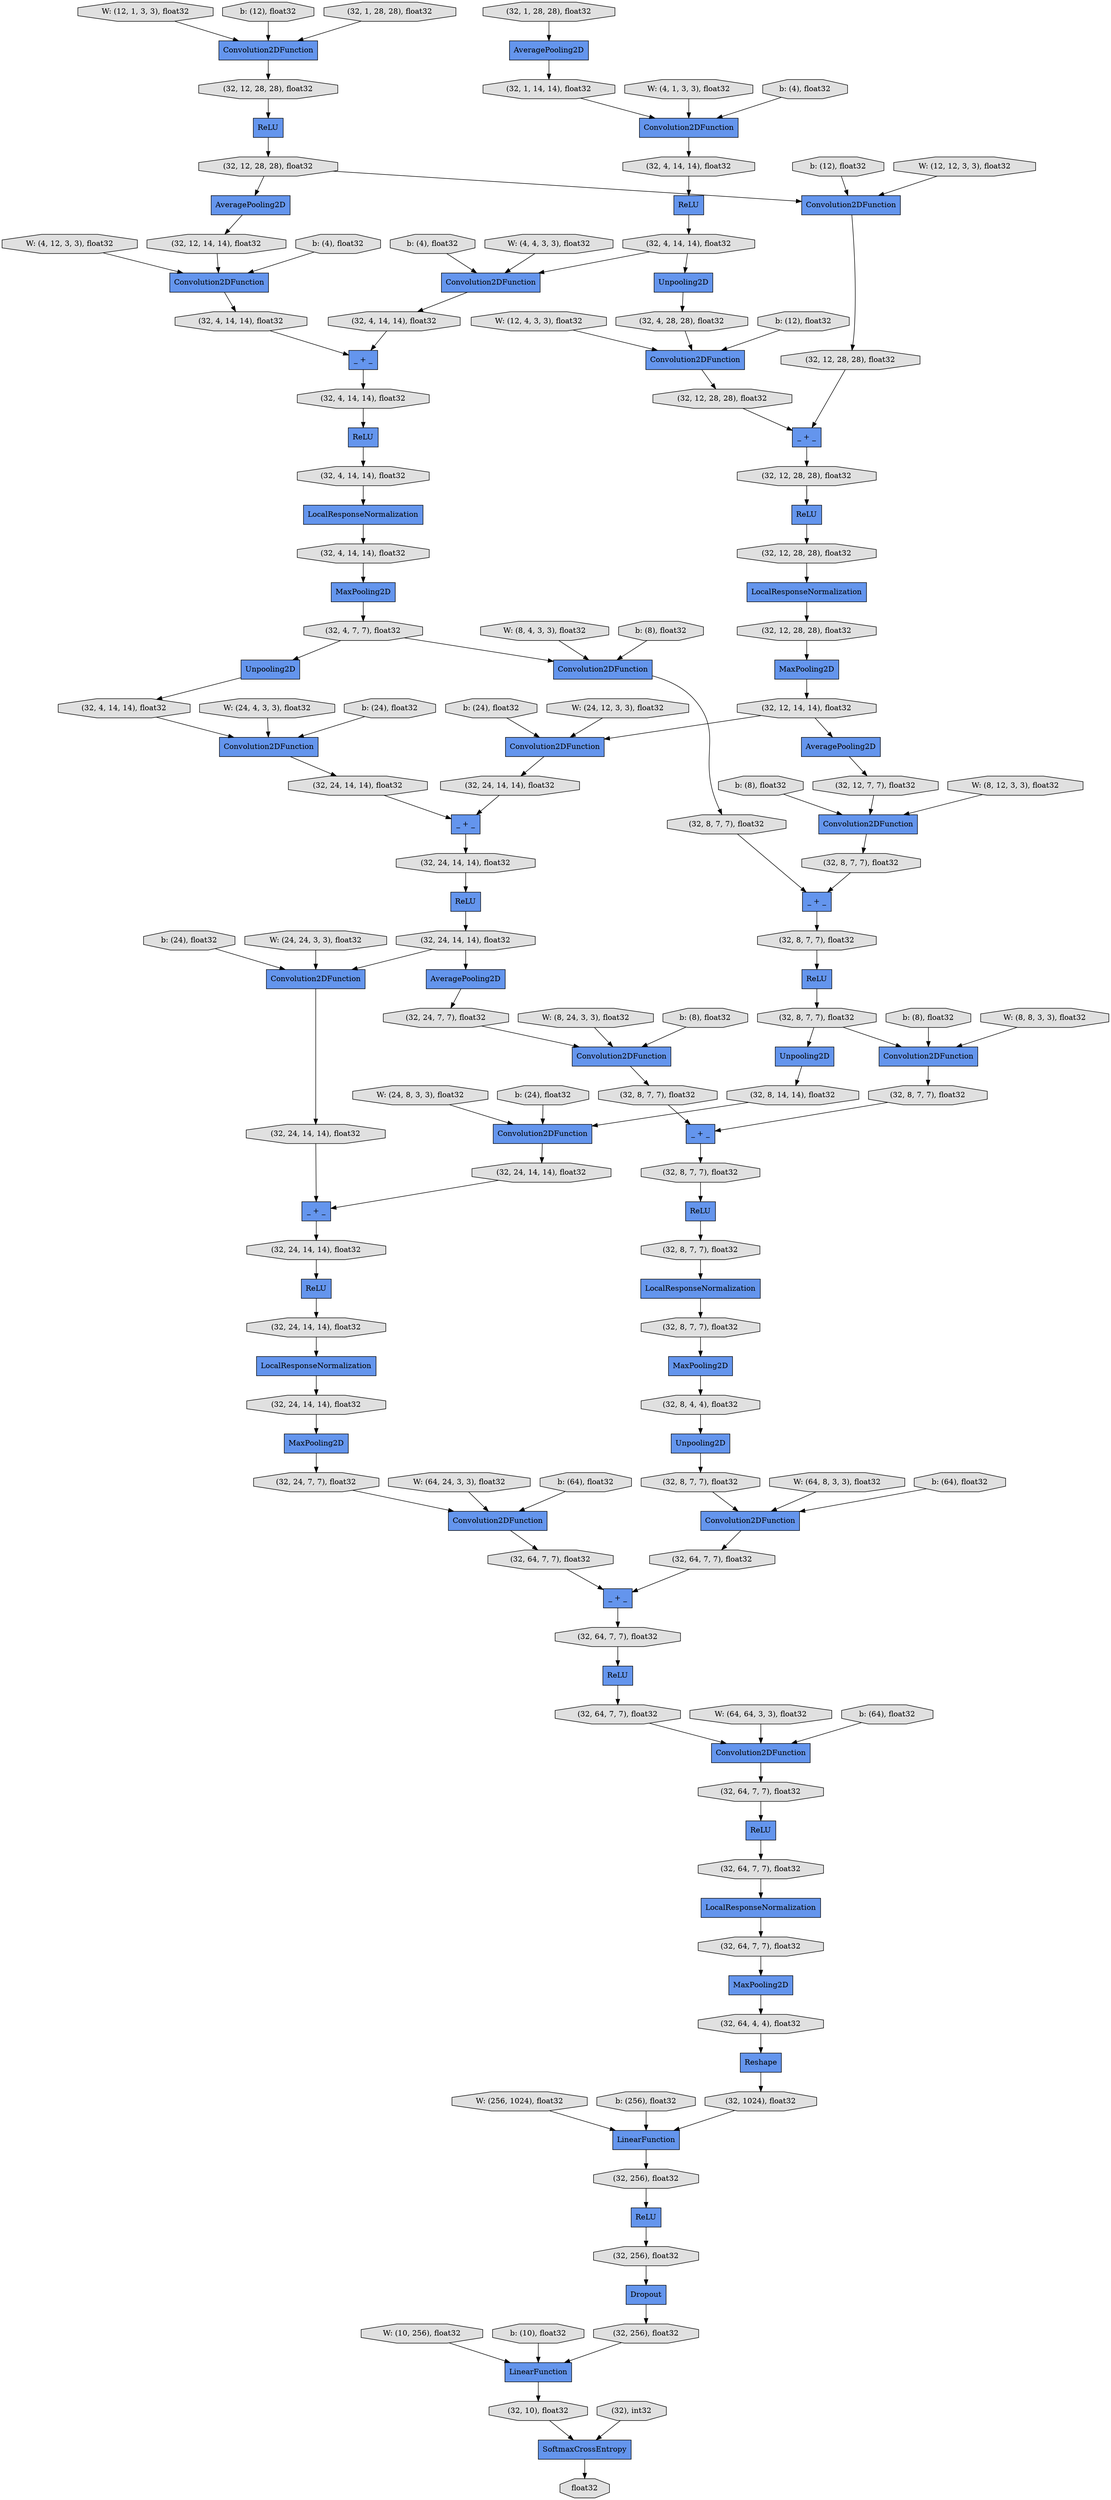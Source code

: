 digraph graphname{rankdir=TB;4826488960 [label="(32, 24, 7, 7), float32",shape="octagon",fillcolor="#E0E0E0",style="filled"];4826489128 [label="Convolution2DFunction",shape="record",fillcolor="#6495ED",style="filled"];4826489240 [label="LocalResponseNormalization",shape="record",fillcolor="#6495ED",style="filled"];4826489352 [label="(32, 8, 7, 7), float32",shape="octagon",fillcolor="#E0E0E0",style="filled"];4826489408 [label="Convolution2DFunction",shape="record",fillcolor="#6495ED",style="filled"];4826489464 [label="_ + _",shape="record",fillcolor="#6495ED",style="filled"];4826489632 [label="(32, 8, 7, 7), float32",shape="octagon",fillcolor="#E0E0E0",style="filled"];4826489688 [label="_ + _",shape="record",fillcolor="#6495ED",style="filled"];4826489744 [label="ReLU",shape="record",fillcolor="#6495ED",style="filled"];4826489800 [label="(32, 24, 14, 14), float32",shape="octagon",fillcolor="#E0E0E0",style="filled"];4826489968 [label="(32, 8, 7, 7), float32",shape="octagon",fillcolor="#E0E0E0",style="filled"];4826490136 [label="(32, 24, 14, 14), float32",shape="octagon",fillcolor="#E0E0E0",style="filled"];4779204560 [label="b: (24), float32",shape="octagon",fillcolor="#E0E0E0",style="filled"];4826490416 [label="(32, 24, 7, 7), float32",shape="octagon",fillcolor="#E0E0E0",style="filled"];4826490472 [label="MaxPooling2D",shape="record",fillcolor="#6495ED",style="filled"];4826490584 [label="(32, 8, 7, 7), float32",shape="octagon",fillcolor="#E0E0E0",style="filled"];4826490696 [label="LocalResponseNormalization",shape="record",fillcolor="#6495ED",style="filled"];4826490920 [label="(32, 8, 7, 7), float32",shape="octagon",fillcolor="#E0E0E0",style="filled"];4778936584 [label="b: (4), float32",shape="octagon",fillcolor="#E0E0E0",style="filled"];4826491200 [label="(32, 8, 4, 4), float32",shape="octagon",fillcolor="#E0E0E0",style="filled"];4826491312 [label="Convolution2DFunction",shape="record",fillcolor="#6495ED",style="filled"];4826491368 [label="Unpooling2D",shape="record",fillcolor="#6495ED",style="filled"];4826491536 [label="(32, 64, 7, 7), float32",shape="octagon",fillcolor="#E0E0E0",style="filled"];4779253656 [label="(32, 12, 28, 28), float32",shape="octagon",fillcolor="#E0E0E0",style="filled"];4826491760 [label="(32, 8, 7, 7), float32",shape="octagon",fillcolor="#E0E0E0",style="filled"];4778281840 [label="b: (12), float32",shape="octagon",fillcolor="#E0E0E0",style="filled"];4778281896 [label="W: (12, 4, 3, 3), float32",shape="octagon",fillcolor="#E0E0E0",style="filled"];4826491928 [label="Convolution2DFunction",shape="record",fillcolor="#6495ED",style="filled"];4826491984 [label="_ + _",shape="record",fillcolor="#6495ED",style="filled"];4826492040 [label="ReLU",shape="record",fillcolor="#6495ED",style="filled"];4826492152 [label="(32, 64, 7, 7), float32",shape="octagon",fillcolor="#E0E0E0",style="filled"];4826492320 [label="(32, 64, 7, 7), float32",shape="octagon",fillcolor="#E0E0E0",style="filled"];4826492376 [label="(32, 64, 7, 7), float32",shape="octagon",fillcolor="#E0E0E0",style="filled"];4826492488 [label="Convolution2DFunction",shape="record",fillcolor="#6495ED",style="filled"];4826492544 [label="ReLU",shape="record",fillcolor="#6495ED",style="filled"];4826492600 [label="LocalResponseNormalization",shape="record",fillcolor="#6495ED",style="filled"];4826492712 [label="(32, 64, 7, 7), float32",shape="octagon",fillcolor="#E0E0E0",style="filled"];4826492824 [label="MaxPooling2D",shape="record",fillcolor="#6495ED",style="filled"];4826509384 [label="(32, 64, 7, 7), float32",shape="octagon",fillcolor="#E0E0E0",style="filled"];4826460344 [label="(32, 4, 14, 14), float32",shape="octagon",fillcolor="#E0E0E0",style="filled"];4779040664 [label="W: (12, 1, 3, 3), float32",shape="octagon",fillcolor="#E0E0E0",style="filled"];4779200808 [label="W: (4, 4, 3, 3), float32",shape="octagon",fillcolor="#E0E0E0",style="filled"];4826509664 [label="(32, 64, 7, 7), float32",shape="octagon",fillcolor="#E0E0E0",style="filled"];4826460512 [label="ReLU",shape="record",fillcolor="#6495ED",style="filled"];4779037024 [label="b: (12), float32",shape="octagon",fillcolor="#E0E0E0",style="filled"];4779225496 [label="W: (256, 1024), float32",shape="octagon",fillcolor="#E0E0E0",style="filled"];4779217304 [label="W: (8, 24, 3, 3), float32",shape="octagon",fillcolor="#E0E0E0",style="filled"];4779372952 [label="ReLU",shape="record",fillcolor="#6495ED",style="filled"];4779372896 [label="(32, 1, 28, 28), float32",shape="octagon",fillcolor="#E0E0E0",style="filled"];4826460624 [label="(32, 4, 7, 7), float32",shape="octagon",fillcolor="#E0E0E0",style="filled"];4779373008 [label="(32, 1, 14, 14), float32",shape="octagon",fillcolor="#E0E0E0",style="filled"];4779373064 [label="Convolution2DFunction",shape="record",fillcolor="#6495ED",style="filled"];4779037192 [label="W: (4, 1, 3, 3), float32",shape="octagon",fillcolor="#E0E0E0",style="filled"];4826460736 [label="Convolution2DFunction",shape="record",fillcolor="#6495ED",style="filled"];4779201088 [label="b: (4), float32",shape="octagon",fillcolor="#E0E0E0",style="filled"];4826509944 [label="(32, 64, 4, 4), float32",shape="octagon",fillcolor="#E0E0E0",style="filled"];4826460792 [label="Unpooling2D",shape="record",fillcolor="#6495ED",style="filled"];4779225776 [label="b: (256), float32",shape="octagon",fillcolor="#E0E0E0",style="filled"];4826510000 [label="Reshape",shape="record",fillcolor="#6495ED",style="filled"];4779217584 [label="b: (8), float32",shape="octagon",fillcolor="#E0E0E0",style="filled"];4779373288 [label="ReLU",shape="record",fillcolor="#6495ED",style="filled"];4779373232 [label="(32, 4, 14, 14), float32",shape="octagon",fillcolor="#E0E0E0",style="filled"];4826460960 [label="(32, 24, 14, 14), float32",shape="octagon",fillcolor="#E0E0E0",style="filled"];4779373344 [label="ReLU",shape="record",fillcolor="#6495ED",style="filled"];4779373400 [label="(32, 12, 28, 28), float32",shape="octagon",fillcolor="#E0E0E0",style="filled"];4826510224 [label="ReLU",shape="record",fillcolor="#6495ED",style="filled"];4779037640 [label="b: (4), float32",shape="octagon",fillcolor="#E0E0E0",style="filled"];4826510336 [label="(32, 1024), float32",shape="octagon",fillcolor="#E0E0E0",style="filled"];4779201536 [label="W: (24, 12, 3, 3), float32",shape="octagon",fillcolor="#E0E0E0",style="filled"];4826461184 [label="(32, 4, 14, 14), float32",shape="octagon",fillcolor="#E0E0E0",style="filled"];4779226168 [label="W: (10, 256), float32",shape="octagon",fillcolor="#E0E0E0",style="filled"];4826510392 [label="LinearFunction",shape="record",fillcolor="#6495ED",style="filled"];4779217976 [label="W: (24, 8, 3, 3), float32",shape="octagon",fillcolor="#E0E0E0",style="filled"];4779373568 [label="(32, 4, 14, 14), float32",shape="octagon",fillcolor="#E0E0E0",style="filled"];4826510504 [label="Dropout",shape="record",fillcolor="#6495ED",style="filled"];4826461352 [label="Convolution2DFunction",shape="record",fillcolor="#6495ED",style="filled"];4779373736 [label="Convolution2DFunction",shape="record",fillcolor="#6495ED",style="filled"];4826510560 [label="(32, 256), float32",shape="octagon",fillcolor="#E0E0E0",style="filled"];4826461408 [label="AveragePooling2D",shape="record",fillcolor="#6495ED",style="filled"];4779373792 [label="Unpooling2D",shape="record",fillcolor="#6495ED",style="filled"];4779201816 [label="b: (24), float32",shape="octagon",fillcolor="#E0E0E0",style="filled"];4779226448 [label="b: (10), float32",shape="octagon",fillcolor="#E0E0E0",style="filled"];4826510672 [label="(32, 256), float32",shape="octagon",fillcolor="#E0E0E0",style="filled"];4779218256 [label="b: (24), float32",shape="octagon",fillcolor="#E0E0E0",style="filled"];4826461576 [label="(32, 24, 14, 14), float32",shape="octagon",fillcolor="#E0E0E0",style="filled"];4779373960 [label="(32, 12, 28, 28), float32",shape="octagon",fillcolor="#E0E0E0",style="filled"];4826510840 [label="SoftmaxCrossEntropy",shape="record",fillcolor="#6495ED",style="filled"];4779374072 [label="LocalResponseNormalization",shape="record",fillcolor="#6495ED",style="filled"];4826510952 [label="(32, 256), float32",shape="octagon",fillcolor="#E0E0E0",style="filled"];4826461800 [label="(32, 12, 7, 7), float32",shape="octagon",fillcolor="#E0E0E0",style="filled"];4779374184 [label="(32, 4, 28, 28), float32",shape="octagon",fillcolor="#E0E0E0",style="filled"];4826511008 [label="LinearFunction",shape="record",fillcolor="#6495ED",style="filled"];4779202208 [label="W: (8, 12, 3, 3), float32",shape="octagon",fillcolor="#E0E0E0",style="filled"];4779218648 [label="W: (8, 8, 3, 3), float32",shape="octagon",fillcolor="#E0E0E0",style="filled"];4826461968 [label="Convolution2DFunction",shape="record",fillcolor="#6495ED",style="filled"];4779374352 [label="Convolution2DFunction",shape="record",fillcolor="#6495ED",style="filled"];4779374408 [label="AveragePooling2D",shape="record",fillcolor="#6495ED",style="filled"];4826511232 [label="(32, 10), float32",shape="octagon",fillcolor="#E0E0E0",style="filled"];4779202488 [label="b: (8), float32",shape="octagon",fillcolor="#E0E0E0",style="filled"];4779218928 [label="b: (8), float32",shape="octagon",fillcolor="#E0E0E0",style="filled"];4826511344 [label="(32), int32",shape="octagon",fillcolor="#E0E0E0",style="filled"];4826462192 [label="(32, 8, 7, 7), float32",shape="octagon",fillcolor="#E0E0E0",style="filled"];4826462248 [label="Convolution2DFunction",shape="record",fillcolor="#6495ED",style="filled"];4779374576 [label="(32, 12, 28, 28), float32",shape="octagon",fillcolor="#E0E0E0",style="filled"];4826511456 [label="float32",shape="octagon",fillcolor="#E0E0E0",style="filled"];4826462304 [label="_ + _",shape="record",fillcolor="#6495ED",style="filled"];4826462360 [label="ReLU",shape="record",fillcolor="#6495ED",style="filled"];4779374800 [label="(32, 12, 14, 14), float32",shape="octagon",fillcolor="#E0E0E0",style="filled"];4826462472 [label="(32, 8, 7, 7), float32",shape="octagon",fillcolor="#E0E0E0",style="filled"];4826462528 [label="_ + _",shape="record",fillcolor="#6495ED",style="filled"];4779202880 [label="W: (24, 4, 3, 3), float32",shape="octagon",fillcolor="#E0E0E0",style="filled"];4779374968 [label="Convolution2DFunction",shape="record",fillcolor="#6495ED",style="filled"];4779219376 [label="W: (64, 24, 3, 3), float32",shape="octagon",fillcolor="#E0E0E0",style="filled"];4826462640 [label="(32, 24, 14, 14), float32",shape="octagon",fillcolor="#E0E0E0",style="filled"];4826462696 [label="(32, 24, 14, 14), float32",shape="octagon",fillcolor="#E0E0E0",style="filled"];4779375080 [label="(32, 12, 28, 28), float32",shape="octagon",fillcolor="#E0E0E0",style="filled"];4826462808 [label="(32, 8, 7, 7), float32",shape="octagon",fillcolor="#E0E0E0",style="filled"];4779203160 [label="b: (24), float32",shape="octagon",fillcolor="#E0E0E0",style="filled"];4779375192 [label="(32, 4, 14, 14), float32",shape="octagon",fillcolor="#E0E0E0",style="filled"];4779375248 [label="Convolution2DFunction",shape="record",fillcolor="#6495ED",style="filled"];4779039376 [label="W: (12, 12, 3, 3), float32",shape="octagon",fillcolor="#E0E0E0",style="filled"];4779219656 [label="b: (64), float32",shape="octagon",fillcolor="#E0E0E0",style="filled"];4826462920 [label="ReLU",shape="record",fillcolor="#6495ED",style="filled"];4779375360 [label="MaxPooling2D",shape="record",fillcolor="#6495ED",style="filled"];4779375472 [label="(32, 4, 14, 14), float32",shape="octagon",fillcolor="#E0E0E0",style="filled"];4826463144 [label="(32, 8, 7, 7), float32",shape="octagon",fillcolor="#E0E0E0",style="filled"];4779039656 [label="b: (12), float32",shape="octagon",fillcolor="#E0E0E0",style="filled"];4779203552 [label="W: (8, 4, 3, 3), float32",shape="octagon",fillcolor="#E0E0E0",style="filled"];4779375584 [label="_ + _",shape="record",fillcolor="#6495ED",style="filled"];4826463256 [label="Convolution2DFunction",shape="record",fillcolor="#6495ED",style="filled"];4779375640 [label="_ + _",shape="record",fillcolor="#6495ED",style="filled"];4779220048 [label="W: (64, 8, 3, 3), float32",shape="octagon",fillcolor="#E0E0E0",style="filled"];4826463312 [label="Unpooling2D",shape="record",fillcolor="#6495ED",style="filled"];4779375696 [label="ReLU",shape="record",fillcolor="#6495ED",style="filled"];4826463368 [label="(32, 24, 14, 14), float32",shape="octagon",fillcolor="#E0E0E0",style="filled"];4779375752 [label="(32, 12, 28, 28), float32",shape="octagon",fillcolor="#E0E0E0",style="filled"];4826463480 [label="(32, 24, 14, 14), float32",shape="octagon",fillcolor="#E0E0E0",style="filled"];4779203832 [label="b: (8), float32",shape="octagon",fillcolor="#E0E0E0",style="filled"];4779375920 [label="(32, 4, 14, 14), float32",shape="octagon",fillcolor="#E0E0E0",style="filled"];4779220328 [label="b: (64), float32",shape="octagon",fillcolor="#E0E0E0",style="filled"];4779375976 [label="(32, 12, 28, 28), float32",shape="octagon",fillcolor="#E0E0E0",style="filled"];4826463704 [label="(32, 8, 14, 14), float32",shape="octagon",fillcolor="#E0E0E0",style="filled"];4779040216 [label="W: (4, 12, 3, 3), float32",shape="octagon",fillcolor="#E0E0E0",style="filled"];4779253320 [label="Convolution2DFunction",shape="record",fillcolor="#6495ED",style="filled"];4826463872 [label="Convolution2DFunction",shape="record",fillcolor="#6495ED",style="filled"];4779376256 [label="(32, 12, 14, 14), float32",shape="octagon",fillcolor="#E0E0E0",style="filled"];4779220664 [label="W: (64, 64, 3, 3), float32",shape="octagon",fillcolor="#E0E0E0",style="filled"];4826463928 [label="AveragePooling2D",shape="record",fillcolor="#6495ED",style="filled"];4779204280 [label="W: (24, 24, 3, 3), float32",shape="octagon",fillcolor="#E0E0E0",style="filled"];4779376312 [label="MaxPooling2D",shape="record",fillcolor="#6495ED",style="filled"];4826463984 [label="MaxPooling2D",shape="record",fillcolor="#6495ED",style="filled"];4779253432 [label="AveragePooling2D",shape="record",fillcolor="#6495ED",style="filled"];4779253488 [label="(32, 1, 28, 28), float32",shape="octagon",fillcolor="#E0E0E0",style="filled"];4779376424 [label="(32, 4, 14, 14), float32",shape="octagon",fillcolor="#E0E0E0",style="filled"];4826464096 [label="(32, 24, 14, 14), float32",shape="octagon",fillcolor="#E0E0E0",style="filled"];4779376536 [label="LocalResponseNormalization",shape="record",fillcolor="#6495ED",style="filled"];4779220944 [label="b: (64), float32",shape="octagon",fillcolor="#E0E0E0",style="filled"];4826462696 -> 4826463256;4826463704 -> 4826463872;4826463984 -> 4826490416;4826461576 -> 4826462304;4779373568 -> 4779373792;4826492600 -> 4826509664;4826462696 -> 4826463928;4779226448 -> 4826511008;4826491984 -> 4826492320;4779200808 -> 4779375248;4779374072 -> 4779375976;4826460512 -> 4826463368;4778281896 -> 4779374352;4826463312 -> 4826463704;4779220664 -> 4826492488;4779203160 -> 4826461352;4779217304 -> 4826489128;4826492488 -> 4826492712;4826489408 -> 4826489632;4826460736 -> 4826460960;4779376312 -> 4826460624;4779253432 -> 4779373008;4826460624 -> 4826462248;4779220944 -> 4826492488;4779374800 -> 4779374968;4778281840 -> 4779374352;4826460960 -> 4826462304;4826510672 -> 4826510504;4826488960 -> 4826489128;4826462360 -> 4826462696;4826492376 -> 4826492488;4779201816 -> 4826460736;4779037192 -> 4779373064;4779226168 -> 4826511008;4826491368 -> 4826491760;4779253320 -> 4779253656;4826463144 -> 4826489408;4779373232 -> 4779373288;4779220048 -> 4826491928;4826511344 -> 4826510840;4826510392 -> 4826510560;4826490416 -> 4826491312;4779376536 -> 4826460344;4826489240 -> 4826490136;4779219656 -> 4826491312;4779376424 -> 4779376536;4826510504 -> 4826510952;4826489800 -> 4826460512;4826489968 -> 4826489744;4826510000 -> 4826510336;4826461408 -> 4826461800;4779373792 -> 4779374184;4826492040 -> 4826492376;4779037640 -> 4779373064;4826510224 -> 4826510672;4826490584 -> 4826490696;4779372952 -> 4779373400;4779376256 -> 4826460736;4826510840 -> 4826511456;4779218928 -> 4826489408;4779218648 -> 4826489408;4779218256 -> 4826463872;4826492824 -> 4826509944;4778936584 -> 4779374968;4826463144 -> 4826463312;4779040216 -> 4779374968;4779201536 -> 4826460736;4779039656 -> 4779373736;4826461800 -> 4826461968;4779374184 -> 4779374352;4826489128 -> 4826489352;4826490920 -> 4826490472;4779201088 -> 4779375248;4826463872 -> 4826464096;4779375360 -> 4779376256;4826464096 -> 4826489464;4826489464 -> 4826489800;4826462304 -> 4826462640;4779220328 -> 4826491928;4779202208 -> 4826461968;4779203552 -> 4826462248;4826461968 -> 4826462192;4779374352 -> 4779374576;4779202880 -> 4826461352;4826510336 -> 4826510392;4779373960 -> 4779375584;4826460624 -> 4826460792;4779203832 -> 4826462248;4826491200 -> 4826491368;4779037024 -> 4779253320;4779372896 -> 4779253432;4826511232 -> 4826510840;4826509664 -> 4826492824;4826460792 -> 4826461184;4826463928 -> 4826488960;4779225776 -> 4826510392;4826511008 -> 4826511232;4826491536 -> 4826491984;4826462640 -> 4826462360;4826492544 -> 4826509384;4826489352 -> 4826489688;4779219376 -> 4826491312;4826460344 -> 4779376312;4826462920 -> 4826463144;4826462808 -> 4826462920;4779373008 -> 4779373064;4779375920 -> 4779375696;4779375248 -> 4779375472;4826489744 -> 4826490584;4779373064 -> 4779373232;4826462528 -> 4826462808;4779375192 -> 4779375640;4779253488 -> 4779253320;4826509384 -> 4826492600;4826490136 -> 4826463984;4826463368 -> 4826489240;4779374968 -> 4779375192;4826510560 -> 4826510224;4779375696 -> 4779376424;4779375976 -> 4779375360;4826491928 -> 4826492152;4826463256 -> 4826463480;4779204560 -> 4826463256;4826461184 -> 4826461352;4779373568 -> 4779375248;4826489632 -> 4826489688;4779225496 -> 4826510392;4826492152 -> 4826491984;4779374576 -> 4779375584;4779374408 -> 4779374800;4779253656 -> 4779372952;4779039376 -> 4779373736;4826492320 -> 4826492040;4826491760 -> 4826491928;4779375472 -> 4779375640;4826491312 -> 4826491536;4779373344 -> 4779375080;4826462248 -> 4826462472;4779376256 -> 4826461408;4826490696 -> 4826490920;4779217976 -> 4826463872;4826490472 -> 4826491200;4826461352 -> 4826461576;4779204280 -> 4826463256;4779202488 -> 4826461968;4779375080 -> 4779374072;4779375752 -> 4779373344;4779375640 -> 4779375920;4826462192 -> 4826462528;4826509944 -> 4826510000;4826492712 -> 4826492544;4826489688 -> 4826489968;4779217584 -> 4826489128;4779373400 -> 4779373736;4779373400 -> 4779374408;4779040664 -> 4779253320;4826510952 -> 4826511008;4779375584 -> 4779375752;4779373736 -> 4779373960;4826463480 -> 4826489464;4779373288 -> 4779373568;4826462472 -> 4826462528;}